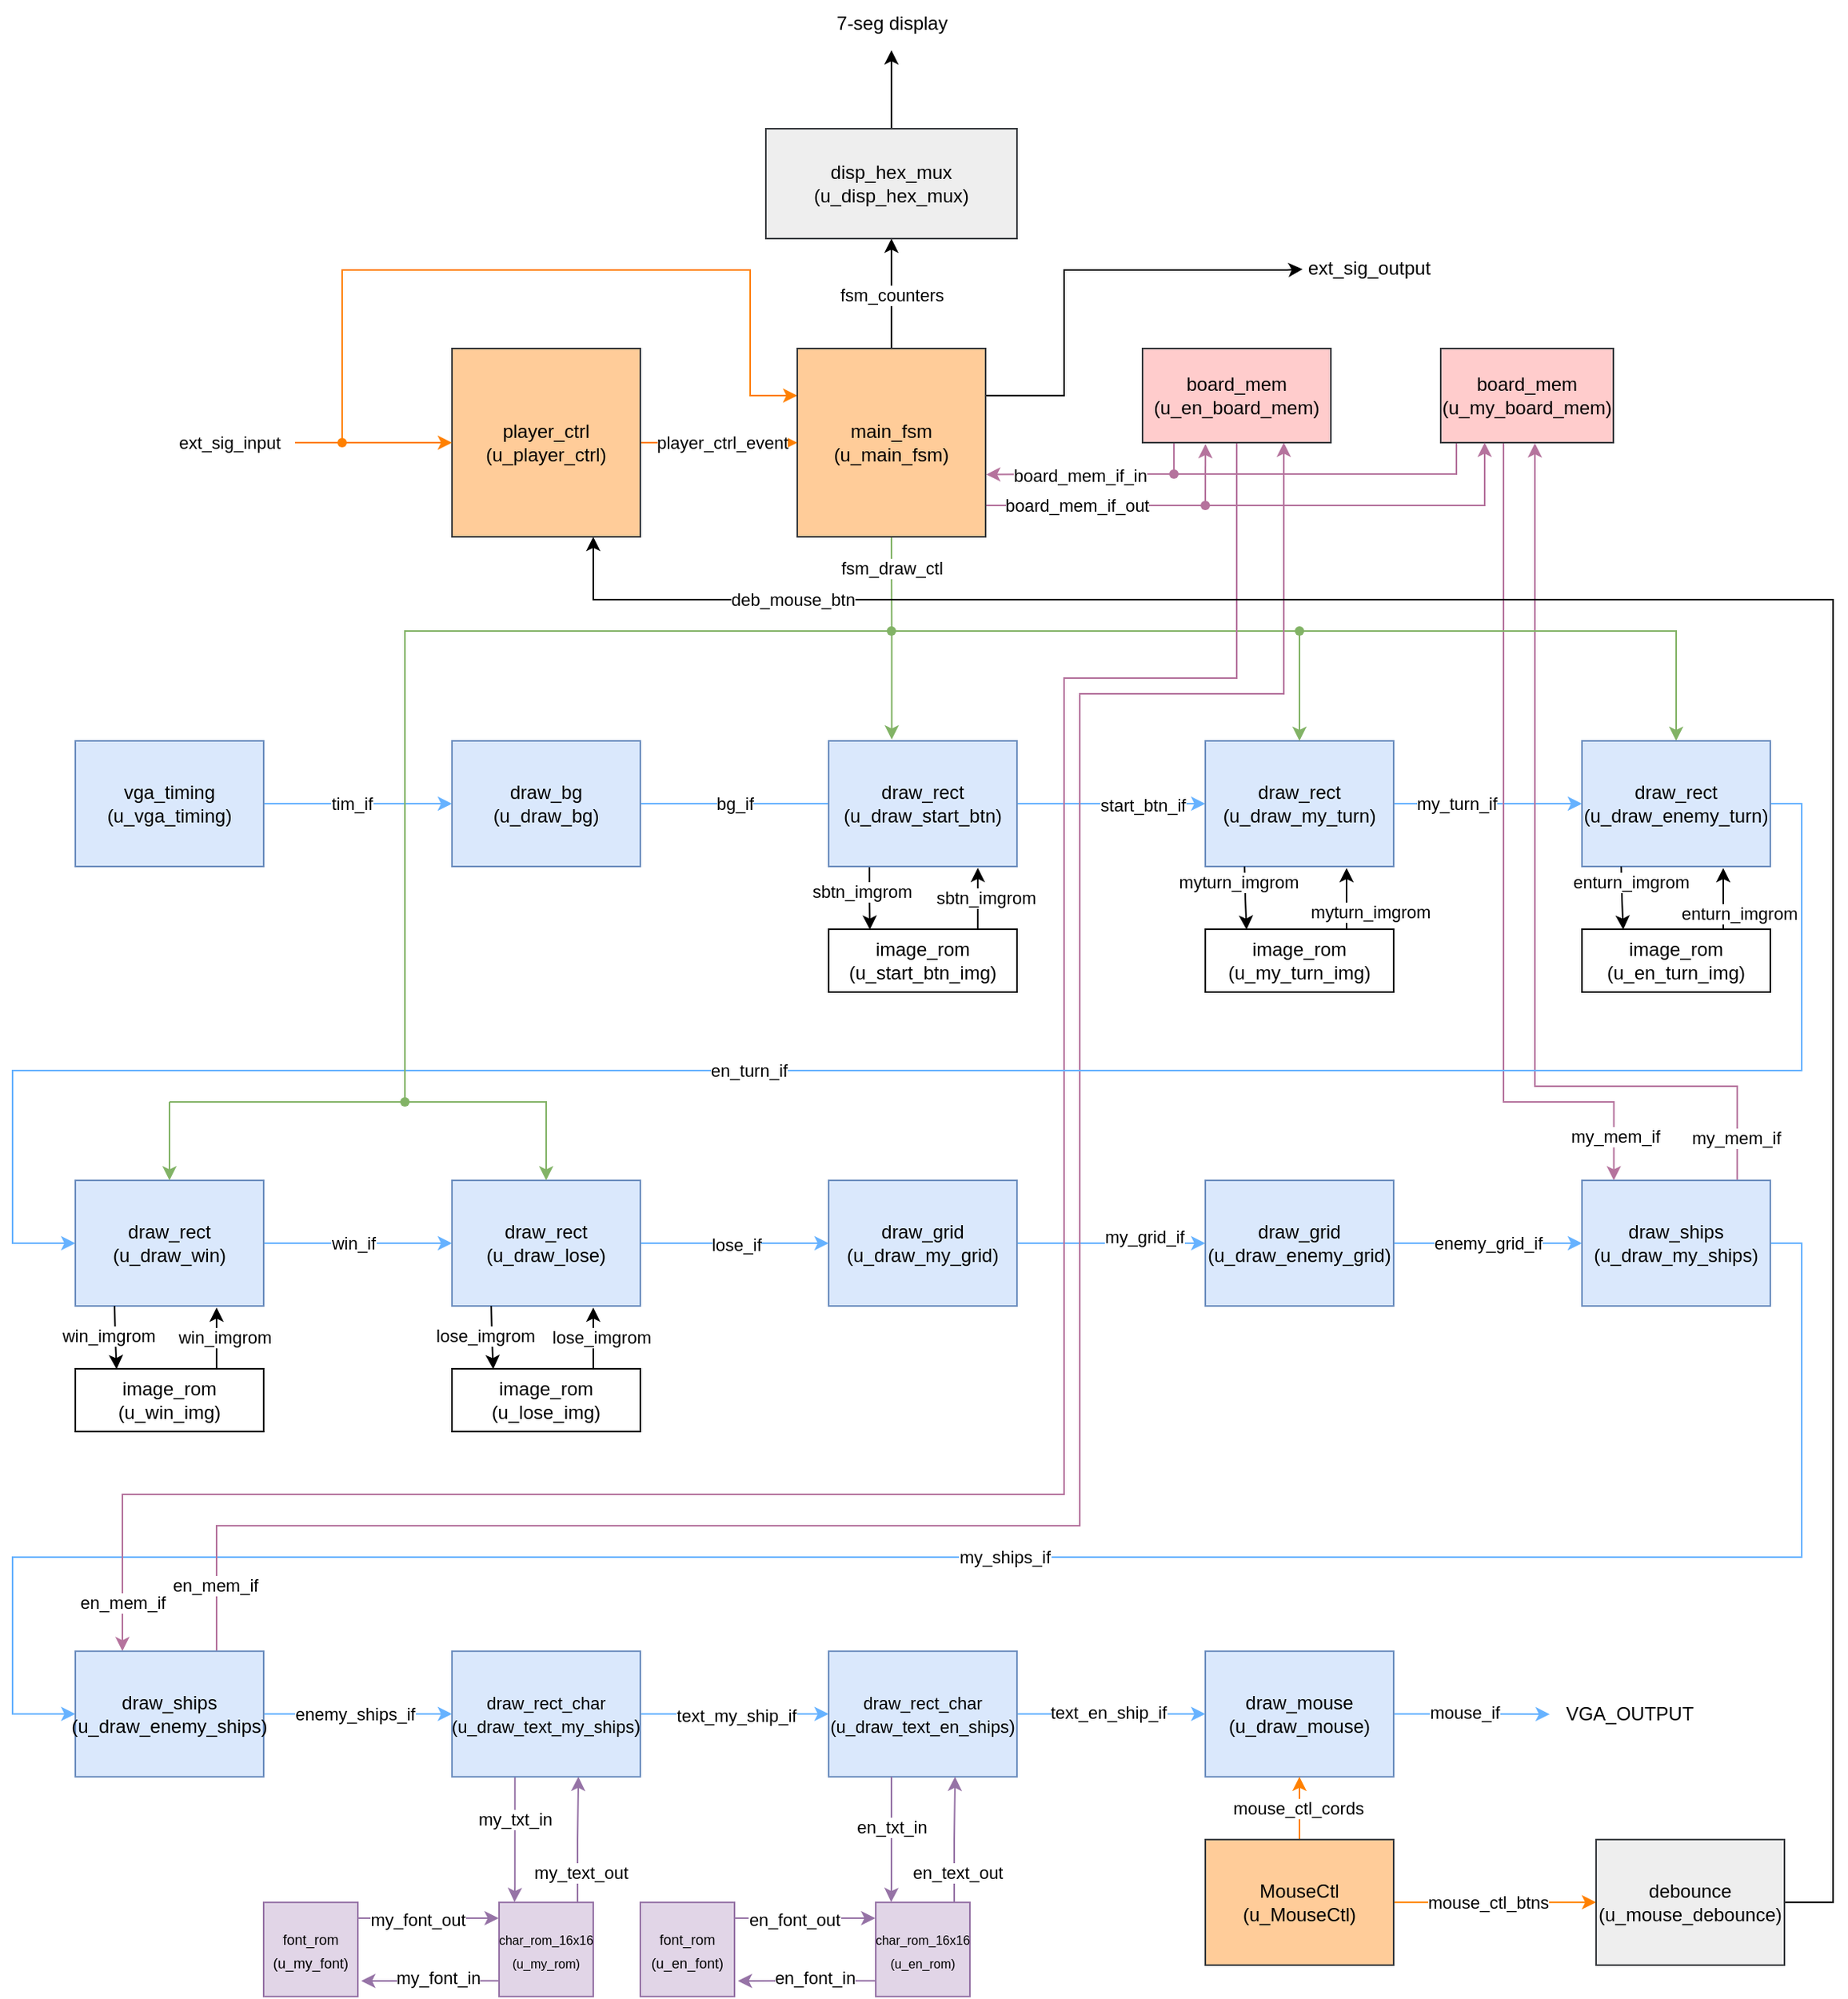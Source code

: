 <mxfile version="21.6.9" type="device">
  <diagram name="Strona-1" id="4rM0JHoxqBaB8riyMdbA">
    <mxGraphModel dx="1433" dy="1429" grid="1" gridSize="10" guides="1" tooltips="1" connect="1" arrows="1" fold="1" page="1" pageScale="1" pageWidth="1169" pageHeight="827" math="0" shadow="0">
      <root>
        <mxCell id="0" />
        <mxCell id="1" parent="0" />
        <mxCell id="aBVcFoGUX5az7xQGtLGH-3" style="edgeStyle=orthogonalEdgeStyle;rounded=0;orthogonalLoop=1;jettySize=auto;html=1;exitX=1;exitY=0.5;exitDx=0;exitDy=0;entryX=0;entryY=0.5;entryDx=0;entryDy=0;strokeColor=#66B2FF;" edge="1" parent="1" source="aBVcFoGUX5az7xQGtLGH-1" target="aBVcFoGUX5az7xQGtLGH-2">
          <mxGeometry relative="1" as="geometry" />
        </mxCell>
        <mxCell id="aBVcFoGUX5az7xQGtLGH-17" value="tim_if" style="edgeLabel;html=1;align=center;verticalAlign=middle;resizable=0;points=[];" vertex="1" connectable="0" parent="aBVcFoGUX5az7xQGtLGH-3">
          <mxGeometry x="-0.197" y="1" relative="1" as="geometry">
            <mxPoint x="8" y="1" as="offset" />
          </mxGeometry>
        </mxCell>
        <mxCell id="aBVcFoGUX5az7xQGtLGH-1" value="vga_timing&lt;br&gt;(u_vga_timing)" style="rounded=0;whiteSpace=wrap;html=1;fillColor=#dae8fc;strokeColor=#6c8ebf;" vertex="1" parent="1">
          <mxGeometry x="80" y="40" width="120" height="80" as="geometry" />
        </mxCell>
        <mxCell id="aBVcFoGUX5az7xQGtLGH-10" style="edgeStyle=orthogonalEdgeStyle;rounded=0;orthogonalLoop=1;jettySize=auto;html=1;exitX=1;exitY=0.5;exitDx=0;exitDy=0;entryX=0;entryY=0.5;entryDx=0;entryDy=0;strokeColor=#66B2FF;" edge="1" parent="1" source="aBVcFoGUX5az7xQGtLGH-2" target="aBVcFoGUX5az7xQGtLGH-4">
          <mxGeometry relative="1" as="geometry" />
        </mxCell>
        <mxCell id="aBVcFoGUX5az7xQGtLGH-19" value="bg_if" style="edgeLabel;html=1;align=center;verticalAlign=middle;resizable=0;points=[];" vertex="1" connectable="0" parent="aBVcFoGUX5az7xQGtLGH-10">
          <mxGeometry x="0.013" relative="1" as="geometry">
            <mxPoint as="offset" />
          </mxGeometry>
        </mxCell>
        <mxCell id="aBVcFoGUX5az7xQGtLGH-42" value="bg_if" style="edgeLabel;html=1;align=center;verticalAlign=middle;resizable=0;points=[];" vertex="1" connectable="0" parent="aBVcFoGUX5az7xQGtLGH-10">
          <mxGeometry x="-0.667" y="2" relative="1" as="geometry">
            <mxPoint y="2" as="offset" />
          </mxGeometry>
        </mxCell>
        <mxCell id="aBVcFoGUX5az7xQGtLGH-43" value="start_btn_if" style="edgeLabel;html=1;align=center;verticalAlign=middle;resizable=0;points=[];" vertex="1" connectable="0" parent="aBVcFoGUX5az7xQGtLGH-10">
          <mxGeometry x="0.654" y="-1" relative="1" as="geometry">
            <mxPoint x="22" as="offset" />
          </mxGeometry>
        </mxCell>
        <mxCell id="aBVcFoGUX5az7xQGtLGH-2" value="draw_bg&lt;br&gt;(u_draw_bg)" style="rounded=0;whiteSpace=wrap;html=1;fillColor=#dae8fc;strokeColor=#6c8ebf;" vertex="1" parent="1">
          <mxGeometry x="320" y="40" width="120" height="80" as="geometry" />
        </mxCell>
        <mxCell id="aBVcFoGUX5az7xQGtLGH-11" style="edgeStyle=orthogonalEdgeStyle;rounded=0;orthogonalLoop=1;jettySize=auto;html=1;exitX=1;exitY=0.5;exitDx=0;exitDy=0;entryX=0;entryY=0.5;entryDx=0;entryDy=0;strokeColor=#66B2FF;" edge="1" parent="1" source="aBVcFoGUX5az7xQGtLGH-4" target="aBVcFoGUX5az7xQGtLGH-31">
          <mxGeometry relative="1" as="geometry" />
        </mxCell>
        <mxCell id="aBVcFoGUX5az7xQGtLGH-20" value="my_turn_if" style="edgeLabel;html=1;align=center;verticalAlign=middle;resizable=0;points=[];" vertex="1" connectable="0" parent="aBVcFoGUX5az7xQGtLGH-11">
          <mxGeometry x="0.007" relative="1" as="geometry">
            <mxPoint x="-21" as="offset" />
          </mxGeometry>
        </mxCell>
        <mxCell id="aBVcFoGUX5az7xQGtLGH-54" style="edgeStyle=orthogonalEdgeStyle;rounded=0;orthogonalLoop=1;jettySize=auto;html=1;exitDx=0;exitDy=0;endArrow=none;endFill=0;startArrow=none;startFill=0;fillColor=#d5e8d4;strokeColor=#82b366;entryX=0.662;entryY=0.513;entryDx=0;entryDy=0;entryPerimeter=0;" edge="1" parent="1" source="aBVcFoGUX5az7xQGtLGH-83" target="aBVcFoGUX5az7xQGtLGH-61">
          <mxGeometry relative="1" as="geometry">
            <mxPoint x="620" y="-30" as="targetPoint" />
            <Array as="points" />
          </mxGeometry>
        </mxCell>
        <mxCell id="aBVcFoGUX5az7xQGtLGH-4" value="draw_rect&lt;br&gt;(u_draw_my_turn)" style="rounded=0;whiteSpace=wrap;html=1;fillColor=#dae8fc;strokeColor=#6c8ebf;" vertex="1" parent="1">
          <mxGeometry x="800" y="40" width="120" height="80" as="geometry" />
        </mxCell>
        <mxCell id="aBVcFoGUX5az7xQGtLGH-12" style="edgeStyle=orthogonalEdgeStyle;rounded=0;orthogonalLoop=1;jettySize=auto;html=1;exitX=1;exitY=0.5;exitDx=0;exitDy=0;entryX=0;entryY=0.5;entryDx=0;entryDy=0;strokeColor=#66B2FF;" edge="1" parent="1" source="aBVcFoGUX5az7xQGtLGH-5" target="aBVcFoGUX5az7xQGtLGH-6">
          <mxGeometry relative="1" as="geometry" />
        </mxCell>
        <mxCell id="aBVcFoGUX5az7xQGtLGH-21" value="my_grid_if" style="edgeLabel;html=1;align=center;verticalAlign=middle;resizable=0;points=[];" vertex="1" connectable="0" parent="aBVcFoGUX5az7xQGtLGH-12">
          <mxGeometry x="0.023" y="2" relative="1" as="geometry">
            <mxPoint x="19" y="-2" as="offset" />
          </mxGeometry>
        </mxCell>
        <mxCell id="aBVcFoGUX5az7xQGtLGH-5" value="draw_grid&lt;br&gt;(u_draw_my_grid)" style="rounded=0;whiteSpace=wrap;html=1;fillColor=#dae8fc;strokeColor=#6c8ebf;" vertex="1" parent="1">
          <mxGeometry x="560" y="320" width="120" height="80" as="geometry" />
        </mxCell>
        <mxCell id="aBVcFoGUX5az7xQGtLGH-13" style="edgeStyle=orthogonalEdgeStyle;rounded=0;orthogonalLoop=1;jettySize=auto;html=1;exitX=1;exitY=0.5;exitDx=0;exitDy=0;entryX=0;entryY=0.5;entryDx=0;entryDy=0;strokeColor=#66B2FF;" edge="1" parent="1" source="aBVcFoGUX5az7xQGtLGH-6" target="aBVcFoGUX5az7xQGtLGH-8">
          <mxGeometry relative="1" as="geometry" />
        </mxCell>
        <mxCell id="aBVcFoGUX5az7xQGtLGH-22" value="enemy_grid_if" style="edgeLabel;html=1;align=center;verticalAlign=middle;resizable=0;points=[];" vertex="1" connectable="0" parent="aBVcFoGUX5az7xQGtLGH-13">
          <mxGeometry x="-0.011" relative="1" as="geometry">
            <mxPoint as="offset" />
          </mxGeometry>
        </mxCell>
        <mxCell id="aBVcFoGUX5az7xQGtLGH-6" value="draw_grid&lt;br style=&quot;border-color: var(--border-color);&quot;&gt;(u_draw_enemy_grid)" style="rounded=0;whiteSpace=wrap;html=1;fillColor=#dae8fc;strokeColor=#6c8ebf;" vertex="1" parent="1">
          <mxGeometry x="800" y="320" width="120" height="80" as="geometry" />
        </mxCell>
        <mxCell id="aBVcFoGUX5az7xQGtLGH-14" style="edgeStyle=orthogonalEdgeStyle;rounded=0;orthogonalLoop=1;jettySize=auto;html=1;exitX=1;exitY=0.5;exitDx=0;exitDy=0;entryX=0;entryY=0.5;entryDx=0;entryDy=0;strokeColor=#66B2FF;" edge="1" parent="1" source="aBVcFoGUX5az7xQGtLGH-8" target="aBVcFoGUX5az7xQGtLGH-9">
          <mxGeometry relative="1" as="geometry">
            <Array as="points">
              <mxPoint x="1180" y="360" />
              <mxPoint x="1180" y="560" />
              <mxPoint x="40" y="560" />
              <mxPoint x="40" y="660" />
            </Array>
          </mxGeometry>
        </mxCell>
        <mxCell id="aBVcFoGUX5az7xQGtLGH-23" value="my_ships_if" style="edgeLabel;html=1;align=center;verticalAlign=middle;resizable=0;points=[];" vertex="1" connectable="0" parent="aBVcFoGUX5az7xQGtLGH-14">
          <mxGeometry x="-0.018" y="1" relative="1" as="geometry">
            <mxPoint x="8" y="-1" as="offset" />
          </mxGeometry>
        </mxCell>
        <mxCell id="aBVcFoGUX5az7xQGtLGH-125" style="edgeStyle=orthogonalEdgeStyle;rounded=0;orthogonalLoop=1;jettySize=auto;html=1;exitX=0.824;exitY=-0.001;exitDx=0;exitDy=0;entryX=0.541;entryY=1.006;entryDx=0;entryDy=0;exitPerimeter=0;entryPerimeter=0;strokeColor=#B5739D;" edge="1" parent="1" source="aBVcFoGUX5az7xQGtLGH-8" target="aBVcFoGUX5az7xQGtLGH-120">
          <mxGeometry relative="1" as="geometry">
            <Array as="points">
              <mxPoint x="1139" y="260" />
              <mxPoint x="1010" y="260" />
              <mxPoint x="1010" y="-150" />
            </Array>
          </mxGeometry>
        </mxCell>
        <mxCell id="aBVcFoGUX5az7xQGtLGH-130" value="my_mem_if" style="edgeLabel;html=1;align=center;verticalAlign=middle;resizable=0;points=[];" vertex="1" connectable="0" parent="aBVcFoGUX5az7xQGtLGH-125">
          <mxGeometry x="-0.872" y="1" relative="1" as="geometry">
            <mxPoint y="11" as="offset" />
          </mxGeometry>
        </mxCell>
        <mxCell id="aBVcFoGUX5az7xQGtLGH-127" style="edgeStyle=orthogonalEdgeStyle;rounded=0;orthogonalLoop=1;jettySize=auto;html=1;exitX=0.169;exitY=0;exitDx=0;exitDy=0;entryX=0.359;entryY=1.006;entryDx=0;entryDy=0;entryPerimeter=0;endArrow=none;endFill=0;startArrow=classic;startFill=1;exitPerimeter=0;strokeColor=#B5739D;" edge="1" parent="1" source="aBVcFoGUX5az7xQGtLGH-8" target="aBVcFoGUX5az7xQGtLGH-120">
          <mxGeometry relative="1" as="geometry">
            <Array as="points">
              <mxPoint x="1060" y="270" />
              <mxPoint x="990" y="270" />
              <mxPoint x="990" y="-150" />
            </Array>
          </mxGeometry>
        </mxCell>
        <mxCell id="aBVcFoGUX5az7xQGtLGH-129" value="my_mem_if" style="edgeLabel;html=1;align=center;verticalAlign=middle;resizable=0;points=[];" vertex="1" connectable="0" parent="aBVcFoGUX5az7xQGtLGH-127">
          <mxGeometry x="-0.857" relative="1" as="geometry">
            <mxPoint y="10" as="offset" />
          </mxGeometry>
        </mxCell>
        <mxCell id="aBVcFoGUX5az7xQGtLGH-8" value="draw_ships&lt;br&gt;(u_draw_my_ships)" style="rounded=0;whiteSpace=wrap;html=1;fillColor=#dae8fc;strokeColor=#6c8ebf;" vertex="1" parent="1">
          <mxGeometry x="1040" y="320" width="120" height="80" as="geometry" />
        </mxCell>
        <mxCell id="aBVcFoGUX5az7xQGtLGH-16" style="edgeStyle=orthogonalEdgeStyle;rounded=0;orthogonalLoop=1;jettySize=auto;html=1;exitX=1;exitY=0.5;exitDx=0;exitDy=0;strokeColor=#66B2FF;" edge="1" parent="1" source="aBVcFoGUX5az7xQGtLGH-9">
          <mxGeometry relative="1" as="geometry">
            <mxPoint x="320" y="659.92" as="targetPoint" />
          </mxGeometry>
        </mxCell>
        <mxCell id="aBVcFoGUX5az7xQGtLGH-24" value="enemy_ships_if" style="edgeLabel;html=1;align=center;verticalAlign=middle;resizable=0;points=[];" vertex="1" connectable="0" parent="aBVcFoGUX5az7xQGtLGH-16">
          <mxGeometry x="-0.034" relative="1" as="geometry">
            <mxPoint as="offset" />
          </mxGeometry>
        </mxCell>
        <mxCell id="aBVcFoGUX5az7xQGtLGH-131" style="edgeStyle=orthogonalEdgeStyle;rounded=0;orthogonalLoop=1;jettySize=auto;html=1;exitX=0.75;exitY=0;exitDx=0;exitDy=0;entryX=0.75;entryY=1;entryDx=0;entryDy=0;strokeColor=#B5739D;" edge="1" parent="1" source="aBVcFoGUX5az7xQGtLGH-9" target="aBVcFoGUX5az7xQGtLGH-119">
          <mxGeometry relative="1" as="geometry">
            <mxPoint x="530" y="207.2" as="targetPoint" />
            <Array as="points">
              <mxPoint x="170" y="540" />
              <mxPoint x="720" y="540" />
              <mxPoint x="720" y="10" />
              <mxPoint x="850" y="10" />
            </Array>
          </mxGeometry>
        </mxCell>
        <mxCell id="aBVcFoGUX5az7xQGtLGH-134" value="en_mem_if" style="edgeLabel;html=1;align=center;verticalAlign=middle;resizable=0;points=[];" vertex="1" connectable="0" parent="aBVcFoGUX5az7xQGtLGH-131">
          <mxGeometry x="-0.948" y="1" relative="1" as="geometry">
            <mxPoint y="-5" as="offset" />
          </mxGeometry>
        </mxCell>
        <mxCell id="aBVcFoGUX5az7xQGtLGH-132" style="edgeStyle=orthogonalEdgeStyle;rounded=0;orthogonalLoop=1;jettySize=auto;html=1;exitX=0.25;exitY=0;exitDx=0;exitDy=0;entryX=0.5;entryY=1;entryDx=0;entryDy=0;endArrow=none;endFill=0;startArrow=classic;startFill=1;strokeColor=#B5739D;" edge="1" parent="1" source="aBVcFoGUX5az7xQGtLGH-9" target="aBVcFoGUX5az7xQGtLGH-119">
          <mxGeometry relative="1" as="geometry">
            <Array as="points">
              <mxPoint x="110" y="520" />
              <mxPoint x="710" y="520" />
              <mxPoint x="710" />
              <mxPoint x="820" />
            </Array>
          </mxGeometry>
        </mxCell>
        <mxCell id="aBVcFoGUX5az7xQGtLGH-133" value="en_mem_if" style="edgeLabel;html=1;align=center;verticalAlign=middle;resizable=0;points=[];" vertex="1" connectable="0" parent="aBVcFoGUX5az7xQGtLGH-132">
          <mxGeometry x="-0.951" relative="1" as="geometry">
            <mxPoint y="5" as="offset" />
          </mxGeometry>
        </mxCell>
        <mxCell id="aBVcFoGUX5az7xQGtLGH-9" value="draw_ships&lt;br style=&quot;border-color: var(--border-color);&quot;&gt;(u_draw_enemy_ships)" style="rounded=0;whiteSpace=wrap;html=1;fillColor=#dae8fc;strokeColor=#6c8ebf;" vertex="1" parent="1">
          <mxGeometry x="80" y="619.92" width="120" height="80" as="geometry" />
        </mxCell>
        <mxCell id="aBVcFoGUX5az7xQGtLGH-26" style="edgeStyle=orthogonalEdgeStyle;rounded=0;orthogonalLoop=1;jettySize=auto;html=1;exitX=1;exitY=0.5;exitDx=0;exitDy=0;entryX=-0.005;entryY=0.505;entryDx=0;entryDy=0;entryPerimeter=0;strokeColor=#66B2FF;" edge="1" parent="1" source="aBVcFoGUX5az7xQGtLGH-15" target="aBVcFoGUX5az7xQGtLGH-28">
          <mxGeometry relative="1" as="geometry">
            <mxPoint x="600" y="1019.92" as="targetPoint" />
          </mxGeometry>
        </mxCell>
        <mxCell id="aBVcFoGUX5az7xQGtLGH-27" value="mouse_if" style="edgeLabel;html=1;align=center;verticalAlign=middle;resizable=0;points=[];" vertex="1" connectable="0" parent="aBVcFoGUX5az7xQGtLGH-26">
          <mxGeometry x="-0.097" y="1" relative="1" as="geometry">
            <mxPoint as="offset" />
          </mxGeometry>
        </mxCell>
        <mxCell id="aBVcFoGUX5az7xQGtLGH-15" value="draw_mouse&lt;br&gt;(u_draw_mouse)" style="rounded=0;whiteSpace=wrap;html=1;fillColor=#dae8fc;strokeColor=#6c8ebf;" vertex="1" parent="1">
          <mxGeometry x="800" y="619.92" width="120" height="80" as="geometry" />
        </mxCell>
        <mxCell id="aBVcFoGUX5az7xQGtLGH-28" value="VGA_OUTPUT" style="text;html=1;align=center;verticalAlign=middle;resizable=0;points=[];autosize=1;strokeColor=none;fillColor=none;" vertex="1" parent="1">
          <mxGeometry x="1020" y="644.92" width="100" height="30" as="geometry" />
        </mxCell>
        <mxCell id="aBVcFoGUX5az7xQGtLGH-58" style="edgeStyle=orthogonalEdgeStyle;rounded=0;orthogonalLoop=1;jettySize=auto;html=1;exitX=0.335;exitY=-0.011;exitDx=0;exitDy=0;entryX=0.5;entryY=1;entryDx=0;entryDy=0;endArrow=none;endFill=0;startArrow=classic;startFill=1;fillColor=#d5e8d4;strokeColor=#82b366;exitPerimeter=0;" edge="1" parent="1" source="aBVcFoGUX5az7xQGtLGH-30" target="aBVcFoGUX5az7xQGtLGH-47">
          <mxGeometry relative="1" as="geometry">
            <Array as="points" />
          </mxGeometry>
        </mxCell>
        <mxCell id="aBVcFoGUX5az7xQGtLGH-73" value="fsm_draw_ctl" style="edgeLabel;html=1;align=center;verticalAlign=middle;resizable=0;points=[];" vertex="1" connectable="0" parent="aBVcFoGUX5az7xQGtLGH-58">
          <mxGeometry x="0.312" y="1" relative="1" as="geometry">
            <mxPoint x="1" y="-25" as="offset" />
          </mxGeometry>
        </mxCell>
        <mxCell id="aBVcFoGUX5az7xQGtLGH-159" style="edgeStyle=orthogonalEdgeStyle;rounded=0;orthogonalLoop=1;jettySize=auto;html=1;exitX=0.25;exitY=1;exitDx=0;exitDy=0;entryX=0.219;entryY=0.006;entryDx=0;entryDy=0;entryPerimeter=0;" edge="1" parent="1" source="aBVcFoGUX5az7xQGtLGH-30" target="aBVcFoGUX5az7xQGtLGH-158">
          <mxGeometry relative="1" as="geometry">
            <Array as="points">
              <mxPoint x="586" y="120" />
              <mxPoint x="586" y="140" />
            </Array>
          </mxGeometry>
        </mxCell>
        <mxCell id="aBVcFoGUX5az7xQGtLGH-161" value="sbtn_imgrom" style="edgeLabel;html=1;align=center;verticalAlign=middle;resizable=0;points=[];" vertex="1" connectable="0" parent="aBVcFoGUX5az7xQGtLGH-159">
          <mxGeometry x="-0.086" y="2" relative="1" as="geometry">
            <mxPoint x="-7" as="offset" />
          </mxGeometry>
        </mxCell>
        <mxCell id="aBVcFoGUX5az7xQGtLGH-30" value="draw_rect&lt;br&gt;(u_draw_start_btn)" style="rounded=0;whiteSpace=wrap;html=1;fillColor=#dae8fc;strokeColor=#6c8ebf;" vertex="1" parent="1">
          <mxGeometry x="560" y="40" width="120" height="80" as="geometry" />
        </mxCell>
        <mxCell id="aBVcFoGUX5az7xQGtLGH-36" style="edgeStyle=orthogonalEdgeStyle;rounded=0;orthogonalLoop=1;jettySize=auto;html=1;exitX=1;exitY=0.5;exitDx=0;exitDy=0;strokeColor=#66B2FF;" edge="1" parent="1" source="aBVcFoGUX5az7xQGtLGH-31" target="aBVcFoGUX5az7xQGtLGH-32">
          <mxGeometry relative="1" as="geometry">
            <Array as="points">
              <mxPoint x="1180" y="80" />
              <mxPoint x="1180" y="250" />
              <mxPoint x="40" y="250" />
              <mxPoint x="40" y="360" />
            </Array>
          </mxGeometry>
        </mxCell>
        <mxCell id="aBVcFoGUX5az7xQGtLGH-39" value="en_turn_if" style="edgeLabel;html=1;align=center;verticalAlign=middle;resizable=0;points=[];" vertex="1" connectable="0" parent="aBVcFoGUX5az7xQGtLGH-36">
          <mxGeometry x="0.015" relative="1" as="geometry">
            <mxPoint x="-110" as="offset" />
          </mxGeometry>
        </mxCell>
        <mxCell id="aBVcFoGUX5az7xQGtLGH-86" style="edgeStyle=orthogonalEdgeStyle;rounded=0;orthogonalLoop=1;jettySize=auto;html=1;exitX=0.5;exitY=0;exitDx=0;exitDy=0;entryX=0.295;entryY=0.5;entryDx=0;entryDy=0;entryPerimeter=0;endArrow=none;endFill=0;startArrow=classic;startFill=1;fillColor=#d5e8d4;strokeColor=#82b366;" edge="1" parent="1" source="aBVcFoGUX5az7xQGtLGH-31" target="aBVcFoGUX5az7xQGtLGH-83">
          <mxGeometry relative="1" as="geometry">
            <Array as="points">
              <mxPoint x="1100" y="-30" />
            </Array>
          </mxGeometry>
        </mxCell>
        <mxCell id="aBVcFoGUX5az7xQGtLGH-31" value="draw_rect&lt;br&gt;(u_draw_enemy_turn)" style="rounded=0;whiteSpace=wrap;html=1;fillColor=#dae8fc;strokeColor=#6c8ebf;" vertex="1" parent="1">
          <mxGeometry x="1040" y="40" width="120" height="80" as="geometry" />
        </mxCell>
        <mxCell id="aBVcFoGUX5az7xQGtLGH-37" style="edgeStyle=orthogonalEdgeStyle;rounded=0;orthogonalLoop=1;jettySize=auto;html=1;exitX=1;exitY=0.5;exitDx=0;exitDy=0;strokeColor=#66B2FF;" edge="1" parent="1" source="aBVcFoGUX5az7xQGtLGH-32" target="aBVcFoGUX5az7xQGtLGH-35">
          <mxGeometry relative="1" as="geometry" />
        </mxCell>
        <mxCell id="aBVcFoGUX5az7xQGtLGH-40" value="win_if" style="edgeLabel;html=1;align=center;verticalAlign=middle;resizable=0;points=[];" vertex="1" connectable="0" parent="aBVcFoGUX5az7xQGtLGH-37">
          <mxGeometry x="-0.055" relative="1" as="geometry">
            <mxPoint as="offset" />
          </mxGeometry>
        </mxCell>
        <mxCell id="aBVcFoGUX5az7xQGtLGH-68" style="edgeStyle=orthogonalEdgeStyle;rounded=0;orthogonalLoop=1;jettySize=auto;html=1;entryX=0.06;entryY=0.51;entryDx=0;entryDy=0;entryPerimeter=0;endArrow=none;endFill=0;startArrow=none;startFill=0;fillColor=#d5e8d4;strokeColor=#82b366;" edge="1" parent="1" target="aBVcFoGUX5az7xQGtLGH-64">
          <mxGeometry relative="1" as="geometry">
            <mxPoint x="140" y="270" as="sourcePoint" />
            <Array as="points">
              <mxPoint x="140" y="270" />
              <mxPoint x="290" y="270" />
            </Array>
          </mxGeometry>
        </mxCell>
        <mxCell id="aBVcFoGUX5az7xQGtLGH-32" value="draw_rect&lt;br&gt;(u_draw_win)" style="rounded=0;whiteSpace=wrap;html=1;fillColor=#dae8fc;strokeColor=#6c8ebf;" vertex="1" parent="1">
          <mxGeometry x="80" y="320" width="120" height="80" as="geometry" />
        </mxCell>
        <mxCell id="aBVcFoGUX5az7xQGtLGH-38" style="edgeStyle=orthogonalEdgeStyle;rounded=0;orthogonalLoop=1;jettySize=auto;html=1;exitX=1;exitY=0.5;exitDx=0;exitDy=0;strokeColor=#66B2FF;" edge="1" parent="1" source="aBVcFoGUX5az7xQGtLGH-35" target="aBVcFoGUX5az7xQGtLGH-5">
          <mxGeometry relative="1" as="geometry" />
        </mxCell>
        <mxCell id="aBVcFoGUX5az7xQGtLGH-41" value="lose_if" style="edgeLabel;html=1;align=center;verticalAlign=middle;resizable=0;points=[];" vertex="1" connectable="0" parent="aBVcFoGUX5az7xQGtLGH-38">
          <mxGeometry x="0.015" y="-1" relative="1" as="geometry">
            <mxPoint as="offset" />
          </mxGeometry>
        </mxCell>
        <mxCell id="aBVcFoGUX5az7xQGtLGH-66" style="edgeStyle=orthogonalEdgeStyle;rounded=0;orthogonalLoop=1;jettySize=auto;html=1;exitDx=0;exitDy=0;entryX=0.48;entryY=0.75;entryDx=0;entryDy=0;entryPerimeter=0;endArrow=none;endFill=0;fillColor=#d5e8d4;strokeColor=#82b366;" edge="1" parent="1" source="aBVcFoGUX5az7xQGtLGH-64" target="aBVcFoGUX5az7xQGtLGH-61">
          <mxGeometry relative="1" as="geometry">
            <Array as="points">
              <mxPoint x="290" y="-30" />
            </Array>
          </mxGeometry>
        </mxCell>
        <mxCell id="aBVcFoGUX5az7xQGtLGH-35" value="draw_rect&lt;br&gt;(u_draw_lose)" style="rounded=0;whiteSpace=wrap;html=1;fillColor=#dae8fc;strokeColor=#6c8ebf;" vertex="1" parent="1">
          <mxGeometry x="320" y="320" width="120" height="80" as="geometry" />
        </mxCell>
        <mxCell id="aBVcFoGUX5az7xQGtLGH-45" style="edgeStyle=orthogonalEdgeStyle;rounded=0;orthogonalLoop=1;jettySize=auto;html=1;exitX=0.5;exitY=0;exitDx=0;exitDy=0;fillColor=#ffcc99;strokeColor=#FF8000;" edge="1" parent="1" source="aBVcFoGUX5az7xQGtLGH-44" target="aBVcFoGUX5az7xQGtLGH-15">
          <mxGeometry relative="1" as="geometry" />
        </mxCell>
        <mxCell id="aBVcFoGUX5az7xQGtLGH-46" value="mouse_ctl_cords" style="edgeLabel;html=1;align=center;verticalAlign=middle;resizable=0;points=[];" vertex="1" connectable="0" parent="aBVcFoGUX5az7xQGtLGH-45">
          <mxGeometry x="0.021" y="1" relative="1" as="geometry">
            <mxPoint as="offset" />
          </mxGeometry>
        </mxCell>
        <mxCell id="aBVcFoGUX5az7xQGtLGH-49" style="edgeStyle=orthogonalEdgeStyle;rounded=0;orthogonalLoop=1;jettySize=auto;html=1;exitX=1;exitY=0.5;exitDx=0;exitDy=0;entryX=0;entryY=0.5;entryDx=0;entryDy=0;fillColor=#ffcc99;strokeColor=#FF8000;" edge="1" parent="1" source="aBVcFoGUX5az7xQGtLGH-44" target="aBVcFoGUX5az7xQGtLGH-48">
          <mxGeometry relative="1" as="geometry" />
        </mxCell>
        <mxCell id="aBVcFoGUX5az7xQGtLGH-50" value="mouse_ctl_btns" style="edgeLabel;html=1;align=center;verticalAlign=middle;resizable=0;points=[];" vertex="1" connectable="0" parent="aBVcFoGUX5az7xQGtLGH-49">
          <mxGeometry x="-0.071" relative="1" as="geometry">
            <mxPoint as="offset" />
          </mxGeometry>
        </mxCell>
        <mxCell id="aBVcFoGUX5az7xQGtLGH-44" value="MouseCtl (u_MouseCtl)" style="rounded=0;whiteSpace=wrap;html=1;fillColor=#ffcc99;strokeColor=#36393d;" vertex="1" parent="1">
          <mxGeometry x="800" y="739.92" width="120" height="80" as="geometry" />
        </mxCell>
        <mxCell id="aBVcFoGUX5az7xQGtLGH-79" style="edgeStyle=orthogonalEdgeStyle;rounded=0;orthogonalLoop=1;jettySize=auto;html=1;exitX=0;exitY=0.25;exitDx=0;exitDy=0;startArrow=classic;startFill=1;endArrow=none;endFill=0;strokeColor=#FF8000;fillColor=#ffcc99;" edge="1" parent="1" source="aBVcFoGUX5az7xQGtLGH-47">
          <mxGeometry relative="1" as="geometry">
            <mxPoint x="250" y="-150" as="targetPoint" />
            <Array as="points">
              <mxPoint x="510" y="-180" />
              <mxPoint x="510" y="-260" />
              <mxPoint x="250" y="-260" />
            </Array>
          </mxGeometry>
        </mxCell>
        <mxCell id="aBVcFoGUX5az7xQGtLGH-145" style="edgeStyle=orthogonalEdgeStyle;rounded=0;orthogonalLoop=1;jettySize=auto;html=1;exitX=1;exitY=0.75;exitDx=0;exitDy=0;entryX=0.285;entryY=0.532;entryDx=0;entryDy=0;entryPerimeter=0;endArrow=none;endFill=0;strokeColor=#B5739D;" edge="1" parent="1" source="aBVcFoGUX5az7xQGtLGH-47" target="aBVcFoGUX5az7xQGtLGH-122">
          <mxGeometry relative="1" as="geometry">
            <Array as="points">
              <mxPoint x="660" y="-110" />
            </Array>
          </mxGeometry>
        </mxCell>
        <mxCell id="aBVcFoGUX5az7xQGtLGH-151" value="board_mem_if_out" style="edgeLabel;html=1;align=center;verticalAlign=middle;resizable=0;points=[];" vertex="1" connectable="0" parent="aBVcFoGUX5az7xQGtLGH-145">
          <mxGeometry x="-0.174" y="2" relative="1" as="geometry">
            <mxPoint x="6" y="2" as="offset" />
          </mxGeometry>
        </mxCell>
        <mxCell id="aBVcFoGUX5az7xQGtLGH-153" style="edgeStyle=orthogonalEdgeStyle;rounded=0;orthogonalLoop=1;jettySize=auto;html=1;exitX=0.5;exitY=0;exitDx=0;exitDy=0;entryX=0.5;entryY=1;entryDx=0;entryDy=0;" edge="1" parent="1" source="aBVcFoGUX5az7xQGtLGH-47" target="aBVcFoGUX5az7xQGtLGH-152">
          <mxGeometry relative="1" as="geometry" />
        </mxCell>
        <mxCell id="aBVcFoGUX5az7xQGtLGH-154" value="fsm_counters" style="edgeLabel;html=1;align=center;verticalAlign=middle;resizable=0;points=[];" vertex="1" connectable="0" parent="aBVcFoGUX5az7xQGtLGH-153">
          <mxGeometry x="-0.021" relative="1" as="geometry">
            <mxPoint as="offset" />
          </mxGeometry>
        </mxCell>
        <mxCell id="aBVcFoGUX5az7xQGtLGH-194" style="edgeStyle=orthogonalEdgeStyle;rounded=0;orthogonalLoop=1;jettySize=auto;html=1;exitX=1;exitY=0.25;exitDx=0;exitDy=0;entryX=0.02;entryY=0.649;entryDx=0;entryDy=0;entryPerimeter=0;" edge="1" parent="1" source="aBVcFoGUX5az7xQGtLGH-47">
          <mxGeometry relative="1" as="geometry">
            <mxPoint x="862" y="-260.53" as="targetPoint" />
            <Array as="points">
              <mxPoint x="710" y="-180" />
              <mxPoint x="710" y="-260" />
              <mxPoint x="852" y="-260" />
            </Array>
          </mxGeometry>
        </mxCell>
        <mxCell id="aBVcFoGUX5az7xQGtLGH-47" value="main_fsm&lt;br&gt;(u_main_fsm)" style="whiteSpace=wrap;html=1;aspect=fixed;strokeColor=#36393d;fillColor=#ffcc99;" vertex="1" parent="1">
          <mxGeometry x="540" y="-210" width="120" height="120" as="geometry" />
        </mxCell>
        <mxCell id="aBVcFoGUX5az7xQGtLGH-51" style="edgeStyle=orthogonalEdgeStyle;rounded=0;orthogonalLoop=1;jettySize=auto;html=1;exitX=0;exitY=0.5;exitDx=0;exitDy=0;entryX=0.75;entryY=1;entryDx=0;entryDy=0;" edge="1" parent="1" source="aBVcFoGUX5az7xQGtLGH-48" target="aBVcFoGUX5az7xQGtLGH-74">
          <mxGeometry relative="1" as="geometry">
            <mxPoint x="940" y="721" as="sourcePoint" />
            <mxPoint x="500" y="719" as="targetPoint" />
            <Array as="points">
              <mxPoint x="1200" y="780" />
              <mxPoint x="1200" y="-50" />
              <mxPoint x="410" y="-50" />
            </Array>
          </mxGeometry>
        </mxCell>
        <mxCell id="aBVcFoGUX5az7xQGtLGH-117" value="deb_mouse_btn" style="edgeLabel;html=1;align=center;verticalAlign=middle;resizable=0;points=[];" vertex="1" connectable="0" parent="aBVcFoGUX5az7xQGtLGH-51">
          <mxGeometry x="0.586" y="-3" relative="1" as="geometry">
            <mxPoint x="-208" y="3" as="offset" />
          </mxGeometry>
        </mxCell>
        <mxCell id="aBVcFoGUX5az7xQGtLGH-48" value="debounce&lt;br&gt;(u_mouse_debounce)" style="rounded=0;whiteSpace=wrap;html=1;fillColor=#eeeeee;strokeColor=#36393d;" vertex="1" parent="1">
          <mxGeometry x="1049" y="739.92" width="120" height="80" as="geometry" />
        </mxCell>
        <mxCell id="aBVcFoGUX5az7xQGtLGH-61" value="" style="shape=waypoint;sketch=0;size=6;pointerEvents=1;points=[];fillColor=#d5e8d4;resizable=0;rotatable=0;perimeter=centerPerimeter;snapToPoint=1;strokeColor=#82b366;" vertex="1" parent="1">
          <mxGeometry x="590" y="-40" width="20" height="20" as="geometry" />
        </mxCell>
        <mxCell id="aBVcFoGUX5az7xQGtLGH-67" value="" style="edgeStyle=orthogonalEdgeStyle;rounded=0;orthogonalLoop=1;jettySize=auto;html=1;exitX=0.5;exitY=0;exitDx=0;exitDy=0;entryDx=0;entryDy=0;entryPerimeter=0;endArrow=none;endFill=0;startArrow=classic;startFill=1;fillColor=#d5e8d4;strokeColor=#82b366;" edge="1" parent="1" source="aBVcFoGUX5az7xQGtLGH-35" target="aBVcFoGUX5az7xQGtLGH-64">
          <mxGeometry relative="1" as="geometry">
            <mxPoint x="380" y="320" as="sourcePoint" />
            <mxPoint x="380" y="50" as="targetPoint" />
            <Array as="points">
              <mxPoint x="380" y="270" />
              <mxPoint x="290" y="270" />
            </Array>
          </mxGeometry>
        </mxCell>
        <mxCell id="aBVcFoGUX5az7xQGtLGH-64" value="" style="shape=waypoint;sketch=0;size=6;pointerEvents=1;points=[];fillColor=#d5e8d4;resizable=0;rotatable=0;perimeter=centerPerimeter;snapToPoint=1;strokeColor=#82b366;" vertex="1" parent="1">
          <mxGeometry x="280" y="260" width="20" height="20" as="geometry" />
        </mxCell>
        <mxCell id="aBVcFoGUX5az7xQGtLGH-71" value="" style="edgeStyle=orthogonalEdgeStyle;rounded=0;orthogonalLoop=1;jettySize=auto;html=1;exitX=0.5;exitY=0;exitDx=0;exitDy=0;endArrow=none;endFill=0;startArrow=classic;startFill=1;fillColor=#d5e8d4;strokeColor=#82b366;" edge="1" parent="1" source="aBVcFoGUX5az7xQGtLGH-32">
          <mxGeometry relative="1" as="geometry">
            <mxPoint x="140" y="320" as="sourcePoint" />
            <mxPoint x="140" y="270" as="targetPoint" />
            <Array as="points">
              <mxPoint x="140" y="270" />
            </Array>
          </mxGeometry>
        </mxCell>
        <mxCell id="aBVcFoGUX5az7xQGtLGH-75" style="edgeStyle=orthogonalEdgeStyle;rounded=0;orthogonalLoop=1;jettySize=auto;html=1;exitX=1;exitY=0.5;exitDx=0;exitDy=0;entryX=0;entryY=0.5;entryDx=0;entryDy=0;strokeColor=#FF8000;fillColor=#ffcc99;" edge="1" parent="1" source="aBVcFoGUX5az7xQGtLGH-74" target="aBVcFoGUX5az7xQGtLGH-47">
          <mxGeometry relative="1" as="geometry" />
        </mxCell>
        <mxCell id="aBVcFoGUX5az7xQGtLGH-76" value="player_ctrl_event" style="edgeLabel;html=1;align=center;verticalAlign=middle;resizable=0;points=[];" vertex="1" connectable="0" parent="aBVcFoGUX5az7xQGtLGH-75">
          <mxGeometry x="-0.186" y="4" relative="1" as="geometry">
            <mxPoint x="11" y="4" as="offset" />
          </mxGeometry>
        </mxCell>
        <mxCell id="aBVcFoGUX5az7xQGtLGH-77" style="edgeStyle=orthogonalEdgeStyle;rounded=0;orthogonalLoop=1;jettySize=auto;html=1;endArrow=none;endFill=0;startArrow=none;startFill=0;exitDx=0;exitDy=0;strokeColor=#FF8000;fillColor=#ffcc99;" edge="1" parent="1" source="aBVcFoGUX5az7xQGtLGH-80">
          <mxGeometry relative="1" as="geometry">
            <mxPoint x="220" y="-150" as="targetPoint" />
            <mxPoint x="320" y="-180" as="sourcePoint" />
            <Array as="points" />
          </mxGeometry>
        </mxCell>
        <mxCell id="aBVcFoGUX5az7xQGtLGH-78" value="ext_sig_input" style="edgeLabel;html=1;align=center;verticalAlign=middle;resizable=0;points=[];" vertex="1" connectable="0" parent="aBVcFoGUX5az7xQGtLGH-77">
          <mxGeometry x="0.798" y="-4" relative="1" as="geometry">
            <mxPoint x="-45" y="4" as="offset" />
          </mxGeometry>
        </mxCell>
        <mxCell id="aBVcFoGUX5az7xQGtLGH-74" value="player_ctrl&lt;br&gt;(u_player_ctrl)" style="whiteSpace=wrap;html=1;strokeColor=#36393d;fillColor=#ffcc99;" vertex="1" parent="1">
          <mxGeometry x="320" y="-210" width="120" height="120" as="geometry" />
        </mxCell>
        <mxCell id="aBVcFoGUX5az7xQGtLGH-81" value="" style="edgeStyle=orthogonalEdgeStyle;rounded=0;orthogonalLoop=1;jettySize=auto;html=1;endArrow=none;endFill=0;startArrow=classic;startFill=1;exitX=0;exitY=0.5;exitDx=0;exitDy=0;strokeColor=#FF8000;fillColor=#ffcc99;" edge="1" parent="1" source="aBVcFoGUX5az7xQGtLGH-74" target="aBVcFoGUX5az7xQGtLGH-80">
          <mxGeometry relative="1" as="geometry">
            <mxPoint x="220" y="-150" as="targetPoint" />
            <mxPoint x="320" y="-150" as="sourcePoint" />
            <Array as="points">
              <mxPoint x="270" y="-150" />
            </Array>
          </mxGeometry>
        </mxCell>
        <mxCell id="aBVcFoGUX5az7xQGtLGH-80" value="" style="shape=waypoint;sketch=0;size=6;pointerEvents=1;points=[];fillColor=#ffcc99;resizable=0;rotatable=0;perimeter=centerPerimeter;snapToPoint=1;strokeColor=#FF8000;" vertex="1" parent="1">
          <mxGeometry x="240" y="-160" width="20" height="20" as="geometry" />
        </mxCell>
        <mxCell id="aBVcFoGUX5az7xQGtLGH-84" value="" style="edgeStyle=orthogonalEdgeStyle;rounded=0;orthogonalLoop=1;jettySize=auto;html=1;exitX=0.5;exitY=0;exitDx=0;exitDy=0;endArrow=none;endFill=0;startArrow=classic;startFill=1;fillColor=#d5e8d4;strokeColor=#82b366;" edge="1" parent="1" source="aBVcFoGUX5az7xQGtLGH-4" target="aBVcFoGUX5az7xQGtLGH-83">
          <mxGeometry relative="1" as="geometry">
            <mxPoint x="860" y="40" as="sourcePoint" />
            <mxPoint x="620" y="-30" as="targetPoint" />
            <Array as="points">
              <mxPoint x="860" y="-30" />
            </Array>
          </mxGeometry>
        </mxCell>
        <mxCell id="aBVcFoGUX5az7xQGtLGH-83" value="" style="shape=waypoint;sketch=0;size=6;pointerEvents=1;points=[];fillColor=#d5e8d4;resizable=0;rotatable=0;perimeter=centerPerimeter;snapToPoint=1;strokeColor=#82b366;" vertex="1" parent="1">
          <mxGeometry x="850" y="-40" width="20" height="20" as="geometry" />
        </mxCell>
        <mxCell id="aBVcFoGUX5az7xQGtLGH-90" style="edgeStyle=orthogonalEdgeStyle;rounded=0;orthogonalLoop=1;jettySize=auto;html=1;exitX=1;exitY=0.5;exitDx=0;exitDy=0;entryX=0;entryY=0.5;entryDx=0;entryDy=0;strokeColor=#66B2FF;" edge="1" parent="1" source="aBVcFoGUX5az7xQGtLGH-88" target="aBVcFoGUX5az7xQGtLGH-89">
          <mxGeometry relative="1" as="geometry" />
        </mxCell>
        <mxCell id="aBVcFoGUX5az7xQGtLGH-93" value="text_my_ship_if" style="edgeLabel;html=1;align=center;verticalAlign=middle;resizable=0;points=[];" vertex="1" connectable="0" parent="aBVcFoGUX5az7xQGtLGH-90">
          <mxGeometry x="0.007" y="-1" relative="1" as="geometry">
            <mxPoint as="offset" />
          </mxGeometry>
        </mxCell>
        <mxCell id="aBVcFoGUX5az7xQGtLGH-99" style="edgeStyle=orthogonalEdgeStyle;rounded=0;orthogonalLoop=1;jettySize=auto;html=1;exitX=0.75;exitY=1;exitDx=0;exitDy=0;entryX=0.164;entryY=-0.003;entryDx=0;entryDy=0;entryPerimeter=0;fillColor=#e1d5e7;strokeColor=#9673a6;" edge="1" parent="1" target="aBVcFoGUX5az7xQGtLGH-97">
          <mxGeometry relative="1" as="geometry">
            <mxPoint x="360.14" y="689.8" as="sourcePoint" />
            <mxPoint x="320.0" y="779.92" as="targetPoint" />
            <Array as="points">
              <mxPoint x="360" y="769.92" />
              <mxPoint x="360" y="769.92" />
            </Array>
          </mxGeometry>
        </mxCell>
        <mxCell id="aBVcFoGUX5az7xQGtLGH-104" value="my_txt_in" style="edgeLabel;html=1;align=center;verticalAlign=middle;resizable=0;points=[];" vertex="1" connectable="0" parent="aBVcFoGUX5az7xQGtLGH-99">
          <mxGeometry x="-0.192" relative="1" as="geometry">
            <mxPoint as="offset" />
          </mxGeometry>
        </mxCell>
        <mxCell id="aBVcFoGUX5az7xQGtLGH-88" value="&lt;font style=&quot;font-size: 11px;&quot;&gt;draw_rect_char&lt;br&gt;(u_draw_text_my_ships&lt;/font&gt;)" style="rounded=0;whiteSpace=wrap;html=1;fillColor=#dae8fc;strokeColor=#6c8ebf;" vertex="1" parent="1">
          <mxGeometry x="320" y="619.92" width="120" height="80" as="geometry" />
        </mxCell>
        <mxCell id="aBVcFoGUX5az7xQGtLGH-91" style="edgeStyle=orthogonalEdgeStyle;rounded=0;orthogonalLoop=1;jettySize=auto;html=1;exitX=1;exitY=0.5;exitDx=0;exitDy=0;entryX=0;entryY=0.5;entryDx=0;entryDy=0;strokeColor=#66B2FF;" edge="1" parent="1" source="aBVcFoGUX5az7xQGtLGH-89" target="aBVcFoGUX5az7xQGtLGH-15">
          <mxGeometry relative="1" as="geometry" />
        </mxCell>
        <mxCell id="aBVcFoGUX5az7xQGtLGH-94" value="text_en_ship_if" style="edgeLabel;html=1;align=center;verticalAlign=middle;resizable=0;points=[];" vertex="1" connectable="0" parent="aBVcFoGUX5az7xQGtLGH-91">
          <mxGeometry x="-0.045" y="1" relative="1" as="geometry">
            <mxPoint as="offset" />
          </mxGeometry>
        </mxCell>
        <mxCell id="aBVcFoGUX5az7xQGtLGH-89" value="&lt;font style=&quot;font-size: 11px;&quot;&gt;draw_rect_char&lt;br&gt;(u_draw_text_en_ships&lt;/font&gt;)" style="rounded=0;whiteSpace=wrap;html=1;fillColor=#dae8fc;strokeColor=#6c8ebf;" vertex="1" parent="1">
          <mxGeometry x="560" y="619.92" width="120" height="80" as="geometry" />
        </mxCell>
        <mxCell id="aBVcFoGUX5az7xQGtLGH-102" style="edgeStyle=orthogonalEdgeStyle;rounded=0;orthogonalLoop=1;jettySize=auto;html=1;entryX=-0.004;entryY=0.168;entryDx=0;entryDy=0;entryPerimeter=0;fillColor=#e1d5e7;strokeColor=#9673a6;" edge="1" parent="1" source="aBVcFoGUX5az7xQGtLGH-95" target="aBVcFoGUX5az7xQGtLGH-97">
          <mxGeometry relative="1" as="geometry">
            <Array as="points">
              <mxPoint x="315" y="789.92" />
            </Array>
          </mxGeometry>
        </mxCell>
        <mxCell id="aBVcFoGUX5az7xQGtLGH-105" value="my_font_out" style="edgeLabel;html=1;align=center;verticalAlign=middle;resizable=0;points=[];" vertex="1" connectable="0" parent="aBVcFoGUX5az7xQGtLGH-102">
          <mxGeometry x="-0.247" y="-1" relative="1" as="geometry">
            <mxPoint x="4" as="offset" />
          </mxGeometry>
        </mxCell>
        <mxCell id="aBVcFoGUX5az7xQGtLGH-95" value="&lt;font style=&quot;font-size: 9px;&quot;&gt;font_rom (u_my_font)&lt;/font&gt;" style="rounded=0;whiteSpace=wrap;html=1;fillColor=#e1d5e7;strokeColor=#9673a6;" vertex="1" parent="1">
          <mxGeometry x="200" y="779.92" width="60" height="60" as="geometry" />
        </mxCell>
        <mxCell id="aBVcFoGUX5az7xQGtLGH-98" style="edgeStyle=orthogonalEdgeStyle;rounded=0;orthogonalLoop=1;jettySize=auto;html=1;entryX=0.838;entryY=0.995;entryDx=0;entryDy=0;entryPerimeter=0;fillColor=#e1d5e7;strokeColor=#9673a6;" edge="1" parent="1">
          <mxGeometry relative="1" as="geometry">
            <mxPoint x="400.001" y="780.32" as="sourcePoint" />
            <mxPoint x="400.55" y="699.92" as="targetPoint" />
            <Array as="points">
              <mxPoint x="399.99" y="740.32" />
              <mxPoint x="400.99" y="740.32" />
            </Array>
          </mxGeometry>
        </mxCell>
        <mxCell id="aBVcFoGUX5az7xQGtLGH-103" value="my_text_out" style="edgeLabel;html=1;align=center;verticalAlign=middle;resizable=0;points=[];" vertex="1" connectable="0" parent="aBVcFoGUX5az7xQGtLGH-98">
          <mxGeometry x="-0.085" y="-2" relative="1" as="geometry">
            <mxPoint y="17" as="offset" />
          </mxGeometry>
        </mxCell>
        <mxCell id="aBVcFoGUX5az7xQGtLGH-100" style="edgeStyle=orthogonalEdgeStyle;rounded=0;orthogonalLoop=1;jettySize=auto;html=1;entryX=1.036;entryY=0.834;entryDx=0;entryDy=0;entryPerimeter=0;fillColor=#e1d5e7;strokeColor=#9673a6;" edge="1" parent="1" source="aBVcFoGUX5az7xQGtLGH-97" target="aBVcFoGUX5az7xQGtLGH-95">
          <mxGeometry relative="1" as="geometry">
            <mxPoint x="280" y="829.92" as="targetPoint" />
            <Array as="points">
              <mxPoint x="330" y="829.92" />
              <mxPoint x="330" y="829.92" />
            </Array>
          </mxGeometry>
        </mxCell>
        <mxCell id="aBVcFoGUX5az7xQGtLGH-106" value="my_font_in" style="edgeLabel;html=1;align=center;verticalAlign=middle;resizable=0;points=[];" vertex="1" connectable="0" parent="aBVcFoGUX5az7xQGtLGH-100">
          <mxGeometry x="0.36" y="-2" relative="1" as="geometry">
            <mxPoint x="20" as="offset" />
          </mxGeometry>
        </mxCell>
        <mxCell id="aBVcFoGUX5az7xQGtLGH-97" value="&lt;font style=&quot;font-size: 8px;&quot;&gt;char_rom_16x16&lt;br&gt;(u_my_rom)&lt;br&gt;&lt;/font&gt;" style="rounded=0;whiteSpace=wrap;html=1;fillColor=#e1d5e7;strokeColor=#9673a6;" vertex="1" parent="1">
          <mxGeometry x="350" y="779.92" width="60" height="60" as="geometry" />
        </mxCell>
        <mxCell id="aBVcFoGUX5az7xQGtLGH-107" style="edgeStyle=orthogonalEdgeStyle;rounded=0;orthogonalLoop=1;jettySize=auto;html=1;entryX=0.164;entryY=-0.003;entryDx=0;entryDy=0;entryPerimeter=0;fillColor=#e1d5e7;strokeColor=#9673a6;" edge="1" parent="1" target="aBVcFoGUX5az7xQGtLGH-116">
          <mxGeometry relative="1" as="geometry">
            <mxPoint x="600" y="699.92" as="sourcePoint" />
            <mxPoint x="560.0" y="779.92" as="targetPoint" />
            <Array as="points">
              <mxPoint x="600" y="769.92" />
              <mxPoint x="600" y="769.92" />
            </Array>
          </mxGeometry>
        </mxCell>
        <mxCell id="aBVcFoGUX5az7xQGtLGH-108" value="en_txt_in" style="edgeLabel;html=1;align=center;verticalAlign=middle;resizable=0;points=[];" vertex="1" connectable="0" parent="aBVcFoGUX5az7xQGtLGH-107">
          <mxGeometry x="-0.192" relative="1" as="geometry">
            <mxPoint as="offset" />
          </mxGeometry>
        </mxCell>
        <mxCell id="aBVcFoGUX5az7xQGtLGH-109" style="edgeStyle=orthogonalEdgeStyle;rounded=0;orthogonalLoop=1;jettySize=auto;html=1;entryX=-0.004;entryY=0.168;entryDx=0;entryDy=0;entryPerimeter=0;fillColor=#e1d5e7;strokeColor=#9673a6;" edge="1" parent="1" source="aBVcFoGUX5az7xQGtLGH-111" target="aBVcFoGUX5az7xQGtLGH-116">
          <mxGeometry relative="1" as="geometry">
            <Array as="points">
              <mxPoint x="555" y="789.92" />
            </Array>
          </mxGeometry>
        </mxCell>
        <mxCell id="aBVcFoGUX5az7xQGtLGH-110" value="en_font_out" style="edgeLabel;html=1;align=center;verticalAlign=middle;resizable=0;points=[];" vertex="1" connectable="0" parent="aBVcFoGUX5az7xQGtLGH-109">
          <mxGeometry x="-0.247" y="-1" relative="1" as="geometry">
            <mxPoint x="4" as="offset" />
          </mxGeometry>
        </mxCell>
        <mxCell id="aBVcFoGUX5az7xQGtLGH-111" value="&lt;font style=&quot;font-size: 9px;&quot;&gt;font_rom (u_en_font)&lt;/font&gt;" style="rounded=0;whiteSpace=wrap;html=1;fillColor=#e1d5e7;strokeColor=#9673a6;" vertex="1" parent="1">
          <mxGeometry x="440" y="779.92" width="60" height="60" as="geometry" />
        </mxCell>
        <mxCell id="aBVcFoGUX5az7xQGtLGH-112" style="edgeStyle=orthogonalEdgeStyle;rounded=0;orthogonalLoop=1;jettySize=auto;html=1;entryX=0.838;entryY=0.995;entryDx=0;entryDy=0;entryPerimeter=0;fillColor=#e1d5e7;strokeColor=#9673a6;" edge="1" parent="1">
          <mxGeometry relative="1" as="geometry">
            <mxPoint x="640.001" y="780.32" as="sourcePoint" />
            <mxPoint x="640.55" y="699.92" as="targetPoint" />
            <Array as="points">
              <mxPoint x="639.99" y="740.32" />
              <mxPoint x="640.99" y="740.32" />
            </Array>
          </mxGeometry>
        </mxCell>
        <mxCell id="aBVcFoGUX5az7xQGtLGH-113" value="en_text_out" style="edgeLabel;html=1;align=center;verticalAlign=middle;resizable=0;points=[];" vertex="1" connectable="0" parent="aBVcFoGUX5az7xQGtLGH-112">
          <mxGeometry x="-0.085" y="-2" relative="1" as="geometry">
            <mxPoint y="17" as="offset" />
          </mxGeometry>
        </mxCell>
        <mxCell id="aBVcFoGUX5az7xQGtLGH-114" style="edgeStyle=orthogonalEdgeStyle;rounded=0;orthogonalLoop=1;jettySize=auto;html=1;entryX=1.036;entryY=0.834;entryDx=0;entryDy=0;entryPerimeter=0;fillColor=#e1d5e7;strokeColor=#9673a6;" edge="1" parent="1" source="aBVcFoGUX5az7xQGtLGH-116" target="aBVcFoGUX5az7xQGtLGH-111">
          <mxGeometry relative="1" as="geometry">
            <mxPoint x="520" y="829.92" as="targetPoint" />
            <Array as="points">
              <mxPoint x="570" y="829.92" />
              <mxPoint x="570" y="829.92" />
            </Array>
          </mxGeometry>
        </mxCell>
        <mxCell id="aBVcFoGUX5az7xQGtLGH-115" value="en_font_in" style="edgeLabel;html=1;align=center;verticalAlign=middle;resizable=0;points=[];" vertex="1" connectable="0" parent="aBVcFoGUX5az7xQGtLGH-114">
          <mxGeometry x="0.36" y="-2" relative="1" as="geometry">
            <mxPoint x="20" as="offset" />
          </mxGeometry>
        </mxCell>
        <mxCell id="aBVcFoGUX5az7xQGtLGH-116" value="&lt;font style=&quot;font-size: 8px;&quot;&gt;char_rom_16x16&lt;br&gt;(u_en_rom)&lt;br&gt;&lt;/font&gt;" style="rounded=0;whiteSpace=wrap;html=1;fillColor=#e1d5e7;strokeColor=#9673a6;" vertex="1" parent="1">
          <mxGeometry x="590" y="779.92" width="60" height="60" as="geometry" />
        </mxCell>
        <mxCell id="aBVcFoGUX5az7xQGtLGH-147" style="edgeStyle=orthogonalEdgeStyle;rounded=0;orthogonalLoop=1;jettySize=auto;html=1;exitX=0.25;exitY=1;exitDx=0;exitDy=0;entryX=0.653;entryY=0.41;entryDx=0;entryDy=0;entryPerimeter=0;endArrow=none;endFill=0;strokeColor=#B5739D;" edge="1" parent="1" source="aBVcFoGUX5az7xQGtLGH-119" target="aBVcFoGUX5az7xQGtLGH-143">
          <mxGeometry relative="1" as="geometry" />
        </mxCell>
        <mxCell id="aBVcFoGUX5az7xQGtLGH-119" value="board_mem&lt;br&gt;(u_en_board_mem)" style="rounded=0;whiteSpace=wrap;html=1;fillColor=#ffcccc;strokeColor=#36393d;" vertex="1" parent="1">
          <mxGeometry x="760" y="-210" width="120" height="60" as="geometry" />
        </mxCell>
        <mxCell id="aBVcFoGUX5az7xQGtLGH-148" style="edgeStyle=orthogonalEdgeStyle;rounded=0;orthogonalLoop=1;jettySize=auto;html=1;exitX=0;exitY=1;exitDx=0;exitDy=0;endArrow=none;endFill=0;strokeColor=#B5739D;" edge="1" parent="1" source="aBVcFoGUX5az7xQGtLGH-120" target="aBVcFoGUX5az7xQGtLGH-143">
          <mxGeometry relative="1" as="geometry">
            <Array as="points">
              <mxPoint x="960" y="-150" />
              <mxPoint x="960" y="-130" />
            </Array>
          </mxGeometry>
        </mxCell>
        <mxCell id="aBVcFoGUX5az7xQGtLGH-120" value="board_mem&lt;br&gt;(u_my_board_mem)" style="rounded=0;whiteSpace=wrap;html=1;fillColor=#ffcccc;strokeColor=#36393d;" vertex="1" parent="1">
          <mxGeometry x="950" y="-210" width="110" height="60" as="geometry" />
        </mxCell>
        <mxCell id="aBVcFoGUX5az7xQGtLGH-123" style="edgeStyle=orthogonalEdgeStyle;rounded=0;orthogonalLoop=1;jettySize=auto;html=1;entryX=0.25;entryY=1;entryDx=0;entryDy=0;strokeColor=#B5739D;" edge="1" parent="1" source="aBVcFoGUX5az7xQGtLGH-122" target="aBVcFoGUX5az7xQGtLGH-120">
          <mxGeometry relative="1" as="geometry">
            <mxPoint x="770" y="-100" as="sourcePoint" />
            <Array as="points">
              <mxPoint x="978" y="-110" />
              <mxPoint x="978" y="-150" />
            </Array>
          </mxGeometry>
        </mxCell>
        <mxCell id="aBVcFoGUX5az7xQGtLGH-149" style="edgeStyle=orthogonalEdgeStyle;rounded=0;orthogonalLoop=1;jettySize=auto;html=1;entryX=0.334;entryY=1.015;entryDx=0;entryDy=0;entryPerimeter=0;strokeColor=#B5739D;" edge="1" parent="1" source="aBVcFoGUX5az7xQGtLGH-122" target="aBVcFoGUX5az7xQGtLGH-119">
          <mxGeometry relative="1" as="geometry" />
        </mxCell>
        <mxCell id="aBVcFoGUX5az7xQGtLGH-122" value="" style="shape=waypoint;sketch=0;size=6;pointerEvents=1;points=[];fillColor=none;resizable=0;rotatable=0;perimeter=centerPerimeter;snapToPoint=1;strokeColor=#B5739D;" vertex="1" parent="1">
          <mxGeometry x="790" y="-120" width="20" height="20" as="geometry" />
        </mxCell>
        <mxCell id="aBVcFoGUX5az7xQGtLGH-146" style="edgeStyle=orthogonalEdgeStyle;rounded=0;orthogonalLoop=1;jettySize=auto;html=1;entryX=1.003;entryY=0.669;entryDx=0;entryDy=0;entryPerimeter=0;strokeColor=#B5739D;" edge="1" parent="1" source="aBVcFoGUX5az7xQGtLGH-143" target="aBVcFoGUX5az7xQGtLGH-47">
          <mxGeometry relative="1" as="geometry" />
        </mxCell>
        <mxCell id="aBVcFoGUX5az7xQGtLGH-150" value="board_mem_if_in" style="edgeLabel;html=1;align=center;verticalAlign=middle;resizable=0;points=[];" vertex="1" connectable="0" parent="aBVcFoGUX5az7xQGtLGH-146">
          <mxGeometry x="0.274" y="1" relative="1" as="geometry">
            <mxPoint x="16" y="-1" as="offset" />
          </mxGeometry>
        </mxCell>
        <mxCell id="aBVcFoGUX5az7xQGtLGH-143" value="" style="shape=waypoint;sketch=0;size=6;pointerEvents=1;points=[];fillColor=none;resizable=0;rotatable=0;perimeter=centerPerimeter;snapToPoint=1;strokeColor=#B5739D;" vertex="1" parent="1">
          <mxGeometry x="770" y="-140" width="20" height="20" as="geometry" />
        </mxCell>
        <mxCell id="aBVcFoGUX5az7xQGtLGH-155" style="edgeStyle=orthogonalEdgeStyle;rounded=0;orthogonalLoop=1;jettySize=auto;html=1;" edge="1" parent="1" source="aBVcFoGUX5az7xQGtLGH-152">
          <mxGeometry relative="1" as="geometry">
            <mxPoint x="600" y="-400" as="targetPoint" />
          </mxGeometry>
        </mxCell>
        <mxCell id="aBVcFoGUX5az7xQGtLGH-152" value="disp_hex_mux&lt;br&gt;(u_disp_hex_mux)" style="rounded=0;whiteSpace=wrap;html=1;fillColor=#eeeeee;strokeColor=#36393d;" vertex="1" parent="1">
          <mxGeometry x="520" y="-350" width="160" height="70" as="geometry" />
        </mxCell>
        <mxCell id="aBVcFoGUX5az7xQGtLGH-156" value="7-seg display" style="text;html=1;align=center;verticalAlign=middle;resizable=0;points=[];autosize=1;strokeColor=none;fillColor=none;" vertex="1" parent="1">
          <mxGeometry x="555" y="-432" width="90" height="30" as="geometry" />
        </mxCell>
        <mxCell id="aBVcFoGUX5az7xQGtLGH-160" style="edgeStyle=orthogonalEdgeStyle;rounded=0;orthogonalLoop=1;jettySize=auto;html=1;exitX=0.75;exitY=0;exitDx=0;exitDy=0;entryX=0.792;entryY=1.011;entryDx=0;entryDy=0;entryPerimeter=0;" edge="1" parent="1" source="aBVcFoGUX5az7xQGtLGH-158" target="aBVcFoGUX5az7xQGtLGH-30">
          <mxGeometry relative="1" as="geometry" />
        </mxCell>
        <mxCell id="aBVcFoGUX5az7xQGtLGH-158" value="image_rom&lt;br&gt;(u_start_btn_img)" style="rounded=0;whiteSpace=wrap;html=1;" vertex="1" parent="1">
          <mxGeometry x="560" y="160" width="120" height="40" as="geometry" />
        </mxCell>
        <mxCell id="aBVcFoGUX5az7xQGtLGH-162" value="sbtn_imgrom" style="edgeLabel;html=1;align=center;verticalAlign=middle;resizable=0;points=[];" vertex="1" connectable="0" parent="1">
          <mxGeometry x="659.999" y="139.999" as="geometry" />
        </mxCell>
        <mxCell id="aBVcFoGUX5az7xQGtLGH-169" style="edgeStyle=orthogonalEdgeStyle;rounded=0;orthogonalLoop=1;jettySize=auto;html=1;exitX=0.25;exitY=1;exitDx=0;exitDy=0;entryX=0.219;entryY=0.006;entryDx=0;entryDy=0;entryPerimeter=0;" edge="1" parent="1" target="aBVcFoGUX5az7xQGtLGH-172">
          <mxGeometry relative="1" as="geometry">
            <mxPoint x="825" y="120" as="sourcePoint" />
          </mxGeometry>
        </mxCell>
        <mxCell id="aBVcFoGUX5az7xQGtLGH-170" value="myturn_imgrom" style="edgeLabel;html=1;align=center;verticalAlign=middle;resizable=0;points=[];" vertex="1" connectable="0" parent="aBVcFoGUX5az7xQGtLGH-169">
          <mxGeometry x="-0.086" y="2" relative="1" as="geometry">
            <mxPoint x="-7" y="-9" as="offset" />
          </mxGeometry>
        </mxCell>
        <mxCell id="aBVcFoGUX5az7xQGtLGH-171" style="edgeStyle=orthogonalEdgeStyle;rounded=0;orthogonalLoop=1;jettySize=auto;html=1;exitX=0.75;exitY=0;exitDx=0;exitDy=0;entryX=0.792;entryY=1.011;entryDx=0;entryDy=0;entryPerimeter=0;" edge="1" parent="1" source="aBVcFoGUX5az7xQGtLGH-172">
          <mxGeometry relative="1" as="geometry">
            <mxPoint x="890" y="121" as="targetPoint" />
          </mxGeometry>
        </mxCell>
        <mxCell id="aBVcFoGUX5az7xQGtLGH-172" value="image_rom&lt;br&gt;(u_my_turn_img)" style="rounded=0;whiteSpace=wrap;html=1;" vertex="1" parent="1">
          <mxGeometry x="800" y="160" width="120" height="40" as="geometry" />
        </mxCell>
        <mxCell id="aBVcFoGUX5az7xQGtLGH-173" value="myturn_imgrom" style="edgeLabel;html=1;align=center;verticalAlign=middle;resizable=0;points=[];" vertex="1" connectable="0" parent="1">
          <mxGeometry x="899.999" y="149.999" as="geometry">
            <mxPoint x="5" y="-1" as="offset" />
          </mxGeometry>
        </mxCell>
        <mxCell id="aBVcFoGUX5az7xQGtLGH-179" style="edgeStyle=orthogonalEdgeStyle;rounded=0;orthogonalLoop=1;jettySize=auto;html=1;exitX=0.25;exitY=1;exitDx=0;exitDy=0;entryX=0.219;entryY=0.006;entryDx=0;entryDy=0;entryPerimeter=0;" edge="1" parent="1" target="aBVcFoGUX5az7xQGtLGH-182">
          <mxGeometry relative="1" as="geometry">
            <mxPoint x="1065" y="120" as="sourcePoint" />
          </mxGeometry>
        </mxCell>
        <mxCell id="aBVcFoGUX5az7xQGtLGH-180" value="enturn_imgrom" style="edgeLabel;html=1;align=center;verticalAlign=middle;resizable=0;points=[];" vertex="1" connectable="0" parent="aBVcFoGUX5az7xQGtLGH-179">
          <mxGeometry x="-0.086" y="2" relative="1" as="geometry">
            <mxPoint x="3" y="-9" as="offset" />
          </mxGeometry>
        </mxCell>
        <mxCell id="aBVcFoGUX5az7xQGtLGH-181" style="edgeStyle=orthogonalEdgeStyle;rounded=0;orthogonalLoop=1;jettySize=auto;html=1;exitX=0.75;exitY=0;exitDx=0;exitDy=0;entryX=0.792;entryY=1.011;entryDx=0;entryDy=0;entryPerimeter=0;" edge="1" parent="1" source="aBVcFoGUX5az7xQGtLGH-182">
          <mxGeometry relative="1" as="geometry">
            <mxPoint x="1130" y="121" as="targetPoint" />
          </mxGeometry>
        </mxCell>
        <mxCell id="aBVcFoGUX5az7xQGtLGH-182" value="image_rom&lt;br&gt;(u_en_turn_img)" style="rounded=0;whiteSpace=wrap;html=1;" vertex="1" parent="1">
          <mxGeometry x="1040" y="160" width="120" height="40" as="geometry" />
        </mxCell>
        <mxCell id="aBVcFoGUX5az7xQGtLGH-183" value="enturn_imgrom" style="edgeLabel;html=1;align=center;verticalAlign=middle;resizable=0;points=[];" vertex="1" connectable="0" parent="1">
          <mxGeometry x="1139.999" y="149.999" as="geometry" />
        </mxCell>
        <mxCell id="aBVcFoGUX5az7xQGtLGH-184" style="edgeStyle=orthogonalEdgeStyle;rounded=0;orthogonalLoop=1;jettySize=auto;html=1;exitX=0.25;exitY=1;exitDx=0;exitDy=0;entryX=0.219;entryY=0.006;entryDx=0;entryDy=0;entryPerimeter=0;" edge="1" parent="1" target="aBVcFoGUX5az7xQGtLGH-187">
          <mxGeometry relative="1" as="geometry">
            <mxPoint x="105" y="400" as="sourcePoint" />
          </mxGeometry>
        </mxCell>
        <mxCell id="aBVcFoGUX5az7xQGtLGH-185" value="win_imgrom" style="edgeLabel;html=1;align=center;verticalAlign=middle;resizable=0;points=[];" vertex="1" connectable="0" parent="aBVcFoGUX5az7xQGtLGH-184">
          <mxGeometry x="-0.086" y="2" relative="1" as="geometry">
            <mxPoint x="-7" as="offset" />
          </mxGeometry>
        </mxCell>
        <mxCell id="aBVcFoGUX5az7xQGtLGH-186" style="edgeStyle=orthogonalEdgeStyle;rounded=0;orthogonalLoop=1;jettySize=auto;html=1;exitX=0.75;exitY=0;exitDx=0;exitDy=0;entryX=0.792;entryY=1.011;entryDx=0;entryDy=0;entryPerimeter=0;" edge="1" parent="1" source="aBVcFoGUX5az7xQGtLGH-187">
          <mxGeometry relative="1" as="geometry">
            <mxPoint x="170" y="401" as="targetPoint" />
          </mxGeometry>
        </mxCell>
        <mxCell id="aBVcFoGUX5az7xQGtLGH-187" value="image_rom&lt;br&gt;(u_win_img)" style="rounded=0;whiteSpace=wrap;html=1;" vertex="1" parent="1">
          <mxGeometry x="80" y="440" width="120" height="40" as="geometry" />
        </mxCell>
        <mxCell id="aBVcFoGUX5az7xQGtLGH-188" value="win_imgrom" style="edgeLabel;html=1;align=center;verticalAlign=middle;resizable=0;points=[];" vertex="1" connectable="0" parent="1">
          <mxGeometry x="174.999" y="419.999" as="geometry" />
        </mxCell>
        <mxCell id="aBVcFoGUX5az7xQGtLGH-189" style="edgeStyle=orthogonalEdgeStyle;rounded=0;orthogonalLoop=1;jettySize=auto;html=1;exitX=0.25;exitY=1;exitDx=0;exitDy=0;entryX=0.219;entryY=0.006;entryDx=0;entryDy=0;entryPerimeter=0;" edge="1" parent="1" target="aBVcFoGUX5az7xQGtLGH-192">
          <mxGeometry relative="1" as="geometry">
            <mxPoint x="345" y="400" as="sourcePoint" />
          </mxGeometry>
        </mxCell>
        <mxCell id="aBVcFoGUX5az7xQGtLGH-190" value="lose_imgrom" style="edgeLabel;html=1;align=center;verticalAlign=middle;resizable=0;points=[];" vertex="1" connectable="0" parent="aBVcFoGUX5az7xQGtLGH-189">
          <mxGeometry x="-0.086" y="2" relative="1" as="geometry">
            <mxPoint x="-7" as="offset" />
          </mxGeometry>
        </mxCell>
        <mxCell id="aBVcFoGUX5az7xQGtLGH-191" style="edgeStyle=orthogonalEdgeStyle;rounded=0;orthogonalLoop=1;jettySize=auto;html=1;exitX=0.75;exitY=0;exitDx=0;exitDy=0;entryX=0.792;entryY=1.011;entryDx=0;entryDy=0;entryPerimeter=0;" edge="1" parent="1" source="aBVcFoGUX5az7xQGtLGH-192">
          <mxGeometry relative="1" as="geometry">
            <mxPoint x="410" y="401" as="targetPoint" />
          </mxGeometry>
        </mxCell>
        <mxCell id="aBVcFoGUX5az7xQGtLGH-192" value="image_rom&lt;br&gt;(u_lose_img)" style="rounded=0;whiteSpace=wrap;html=1;" vertex="1" parent="1">
          <mxGeometry x="320" y="440" width="120" height="40" as="geometry" />
        </mxCell>
        <mxCell id="aBVcFoGUX5az7xQGtLGH-193" value="lose_imgrom" style="edgeLabel;html=1;align=center;verticalAlign=middle;resizable=0;points=[];" vertex="1" connectable="0" parent="1">
          <mxGeometry x="414.999" y="419.999" as="geometry" />
        </mxCell>
        <mxCell id="aBVcFoGUX5az7xQGtLGH-197" value="ext_sig_output" style="text;html=1;align=center;verticalAlign=middle;resizable=0;points=[];autosize=1;strokeColor=none;fillColor=none;" vertex="1" parent="1">
          <mxGeometry x="854" y="-276" width="100" height="30" as="geometry" />
        </mxCell>
      </root>
    </mxGraphModel>
  </diagram>
</mxfile>

